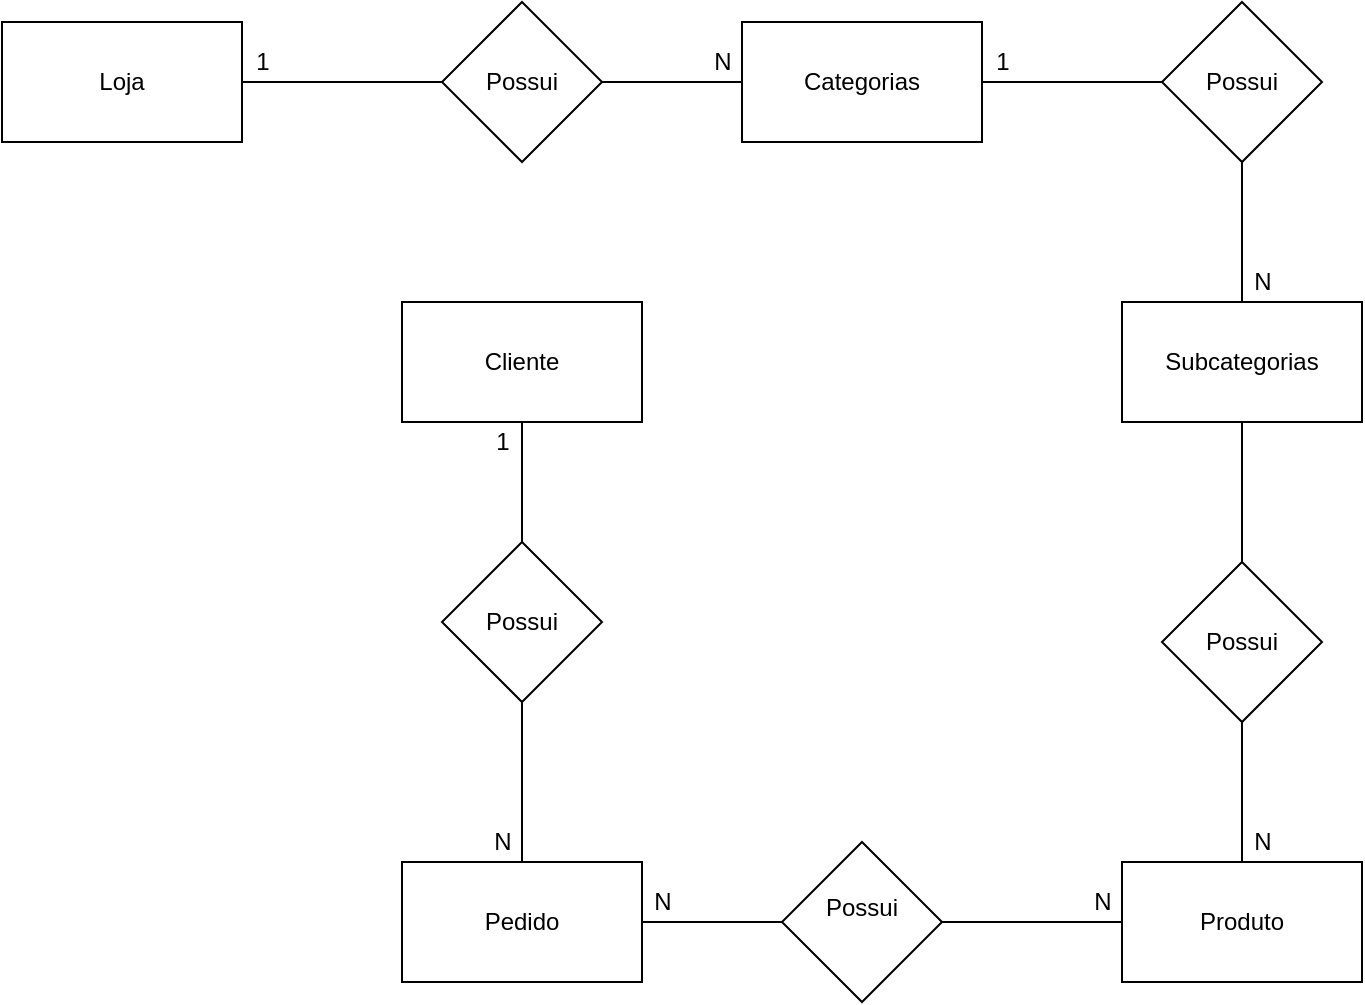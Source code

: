 <mxfile version="14.4.3" type="device"><diagram id="viz6oaHHaCd0hstIPNX_" name="Page-1"><mxGraphModel dx="754" dy="434" grid="1" gridSize="10" guides="1" tooltips="1" connect="1" arrows="1" fold="1" page="1" pageScale="1" pageWidth="1654" pageHeight="2336" math="0" shadow="0"><root><mxCell id="0"/><mxCell id="1" parent="0"/><mxCell id="QCsniGU__DgPi1G6NZW4-12" value="" style="edgeStyle=orthogonalEdgeStyle;rounded=0;orthogonalLoop=1;jettySize=auto;html=1;endArrow=none;endFill=0;" edge="1" parent="1" source="QCsniGU__DgPi1G6NZW4-1" target="QCsniGU__DgPi1G6NZW4-2"><mxGeometry relative="1" as="geometry"/></mxCell><mxCell id="QCsniGU__DgPi1G6NZW4-1" value="Loja" style="whiteSpace=wrap;html=1;" vertex="1" parent="1"><mxGeometry x="10" y="20" width="120" height="60" as="geometry"/></mxCell><mxCell id="QCsniGU__DgPi1G6NZW4-13" value="" style="edgeStyle=orthogonalEdgeStyle;rounded=0;orthogonalLoop=1;jettySize=auto;html=1;endArrow=none;endFill=0;" edge="1" parent="1" source="QCsniGU__DgPi1G6NZW4-2" target="QCsniGU__DgPi1G6NZW4-3"><mxGeometry relative="1" as="geometry"/></mxCell><mxCell id="QCsniGU__DgPi1G6NZW4-2" value="Possui" style="rhombus;whiteSpace=wrap;html=1;" vertex="1" parent="1"><mxGeometry x="230" y="10" width="80" height="80" as="geometry"/></mxCell><mxCell id="QCsniGU__DgPi1G6NZW4-14" value="" style="edgeStyle=orthogonalEdgeStyle;rounded=0;orthogonalLoop=1;jettySize=auto;html=1;endArrow=none;endFill=0;" edge="1" parent="1" source="QCsniGU__DgPi1G6NZW4-3" target="QCsniGU__DgPi1G6NZW4-4"><mxGeometry relative="1" as="geometry"/></mxCell><mxCell id="QCsniGU__DgPi1G6NZW4-3" value="Categorias" style="whiteSpace=wrap;html=1;" vertex="1" parent="1"><mxGeometry x="380" y="20" width="120" height="60" as="geometry"/></mxCell><mxCell id="QCsniGU__DgPi1G6NZW4-15" value="" style="edgeStyle=orthogonalEdgeStyle;rounded=0;orthogonalLoop=1;jettySize=auto;html=1;endArrow=none;endFill=0;" edge="1" parent="1" source="QCsniGU__DgPi1G6NZW4-4" target="QCsniGU__DgPi1G6NZW4-5"><mxGeometry relative="1" as="geometry"/></mxCell><mxCell id="QCsniGU__DgPi1G6NZW4-4" value="Possui" style="rhombus;whiteSpace=wrap;html=1;" vertex="1" parent="1"><mxGeometry x="590" y="10" width="80" height="80" as="geometry"/></mxCell><mxCell id="QCsniGU__DgPi1G6NZW4-16" value="" style="edgeStyle=orthogonalEdgeStyle;rounded=0;orthogonalLoop=1;jettySize=auto;html=1;endArrow=none;endFill=0;" edge="1" parent="1" source="QCsniGU__DgPi1G6NZW4-5" target="QCsniGU__DgPi1G6NZW4-6"><mxGeometry relative="1" as="geometry"/></mxCell><mxCell id="QCsniGU__DgPi1G6NZW4-5" value="Subcategorias" style="whiteSpace=wrap;html=1;" vertex="1" parent="1"><mxGeometry x="570" y="160" width="120" height="60" as="geometry"/></mxCell><mxCell id="QCsniGU__DgPi1G6NZW4-17" value="" style="edgeStyle=orthogonalEdgeStyle;rounded=0;orthogonalLoop=1;jettySize=auto;html=1;endArrow=none;endFill=0;" edge="1" parent="1" source="QCsniGU__DgPi1G6NZW4-6" target="QCsniGU__DgPi1G6NZW4-7"><mxGeometry relative="1" as="geometry"/></mxCell><mxCell id="QCsniGU__DgPi1G6NZW4-6" value="Possui" style="rhombus;whiteSpace=wrap;html=1;" vertex="1" parent="1"><mxGeometry x="590" y="290" width="80" height="80" as="geometry"/></mxCell><mxCell id="QCsniGU__DgPi1G6NZW4-18" value="" style="edgeStyle=orthogonalEdgeStyle;rounded=0;orthogonalLoop=1;jettySize=auto;html=1;endArrow=none;endFill=0;" edge="1" parent="1" source="QCsniGU__DgPi1G6NZW4-7" target="QCsniGU__DgPi1G6NZW4-8"><mxGeometry relative="1" as="geometry"/></mxCell><mxCell id="QCsniGU__DgPi1G6NZW4-7" value="Produto" style="whiteSpace=wrap;html=1;" vertex="1" parent="1"><mxGeometry x="570" y="440" width="120" height="60" as="geometry"/></mxCell><mxCell id="QCsniGU__DgPi1G6NZW4-8" value="&#xA;Possui&#xA;&#xA;" style="rhombus;whiteSpace=wrap;html=1;" vertex="1" parent="1"><mxGeometry x="400" y="430" width="80" height="80" as="geometry"/></mxCell><mxCell id="QCsniGU__DgPi1G6NZW4-19" value="" style="edgeStyle=orthogonalEdgeStyle;rounded=0;orthogonalLoop=1;jettySize=auto;html=1;endArrow=none;endFill=0;" edge="1" parent="1" source="QCsniGU__DgPi1G6NZW4-9" target="QCsniGU__DgPi1G6NZW4-8"><mxGeometry relative="1" as="geometry"/></mxCell><mxCell id="QCsniGU__DgPi1G6NZW4-20" value="" style="edgeStyle=orthogonalEdgeStyle;rounded=0;orthogonalLoop=1;jettySize=auto;html=1;endArrow=none;endFill=0;" edge="1" parent="1" source="QCsniGU__DgPi1G6NZW4-9" target="QCsniGU__DgPi1G6NZW4-10"><mxGeometry relative="1" as="geometry"/></mxCell><mxCell id="QCsniGU__DgPi1G6NZW4-9" value="Pedido" style="whiteSpace=wrap;html=1;" vertex="1" parent="1"><mxGeometry x="210" y="440" width="120" height="60" as="geometry"/></mxCell><mxCell id="QCsniGU__DgPi1G6NZW4-10" value="Possui" style="rhombus;whiteSpace=wrap;html=1;" vertex="1" parent="1"><mxGeometry x="230" y="280" width="80" height="80" as="geometry"/></mxCell><mxCell id="QCsniGU__DgPi1G6NZW4-21" value="" style="edgeStyle=orthogonalEdgeStyle;rounded=0;orthogonalLoop=1;jettySize=auto;html=1;endArrow=none;endFill=0;" edge="1" parent="1" source="QCsniGU__DgPi1G6NZW4-11" target="QCsniGU__DgPi1G6NZW4-10"><mxGeometry relative="1" as="geometry"/></mxCell><mxCell id="QCsniGU__DgPi1G6NZW4-11" value="Cliente" style="whiteSpace=wrap;html=1;" vertex="1" parent="1"><mxGeometry x="210" y="160" width="120" height="60" as="geometry"/></mxCell><mxCell id="QCsniGU__DgPi1G6NZW4-22" value="1" style="text;html=1;align=center;verticalAlign=middle;resizable=0;points=[];autosize=1;" vertex="1" parent="1"><mxGeometry x="130" y="30" width="20" height="20" as="geometry"/></mxCell><mxCell id="QCsniGU__DgPi1G6NZW4-23" value="N" style="text;html=1;align=center;verticalAlign=middle;resizable=0;points=[];autosize=1;" vertex="1" parent="1"><mxGeometry x="360" y="30" width="20" height="20" as="geometry"/></mxCell><mxCell id="QCsniGU__DgPi1G6NZW4-24" value="1" style="text;html=1;align=center;verticalAlign=middle;resizable=0;points=[];autosize=1;" vertex="1" parent="1"><mxGeometry x="500" y="30" width="20" height="20" as="geometry"/></mxCell><mxCell id="QCsniGU__DgPi1G6NZW4-25" value="N" style="text;html=1;align=center;verticalAlign=middle;resizable=0;points=[];autosize=1;" vertex="1" parent="1"><mxGeometry x="630" y="140" width="20" height="20" as="geometry"/></mxCell><mxCell id="QCsniGU__DgPi1G6NZW4-26" value="N" style="text;html=1;align=center;verticalAlign=middle;resizable=0;points=[];autosize=1;" vertex="1" parent="1"><mxGeometry x="630" y="420" width="20" height="20" as="geometry"/></mxCell><mxCell id="QCsniGU__DgPi1G6NZW4-27" value="N" style="text;html=1;align=center;verticalAlign=middle;resizable=0;points=[];autosize=1;" vertex="1" parent="1"><mxGeometry x="550" y="450" width="20" height="20" as="geometry"/></mxCell><mxCell id="QCsniGU__DgPi1G6NZW4-28" value="N" style="text;html=1;align=center;verticalAlign=middle;resizable=0;points=[];autosize=1;" vertex="1" parent="1"><mxGeometry x="330" y="450" width="20" height="20" as="geometry"/></mxCell><mxCell id="QCsniGU__DgPi1G6NZW4-29" value="N" style="text;html=1;align=center;verticalAlign=middle;resizable=0;points=[];autosize=1;" vertex="1" parent="1"><mxGeometry x="250" y="420" width="20" height="20" as="geometry"/></mxCell><mxCell id="QCsniGU__DgPi1G6NZW4-30" value="1" style="text;html=1;align=center;verticalAlign=middle;resizable=0;points=[];autosize=1;" vertex="1" parent="1"><mxGeometry x="250" y="220" width="20" height="20" as="geometry"/></mxCell></root></mxGraphModel></diagram></mxfile>